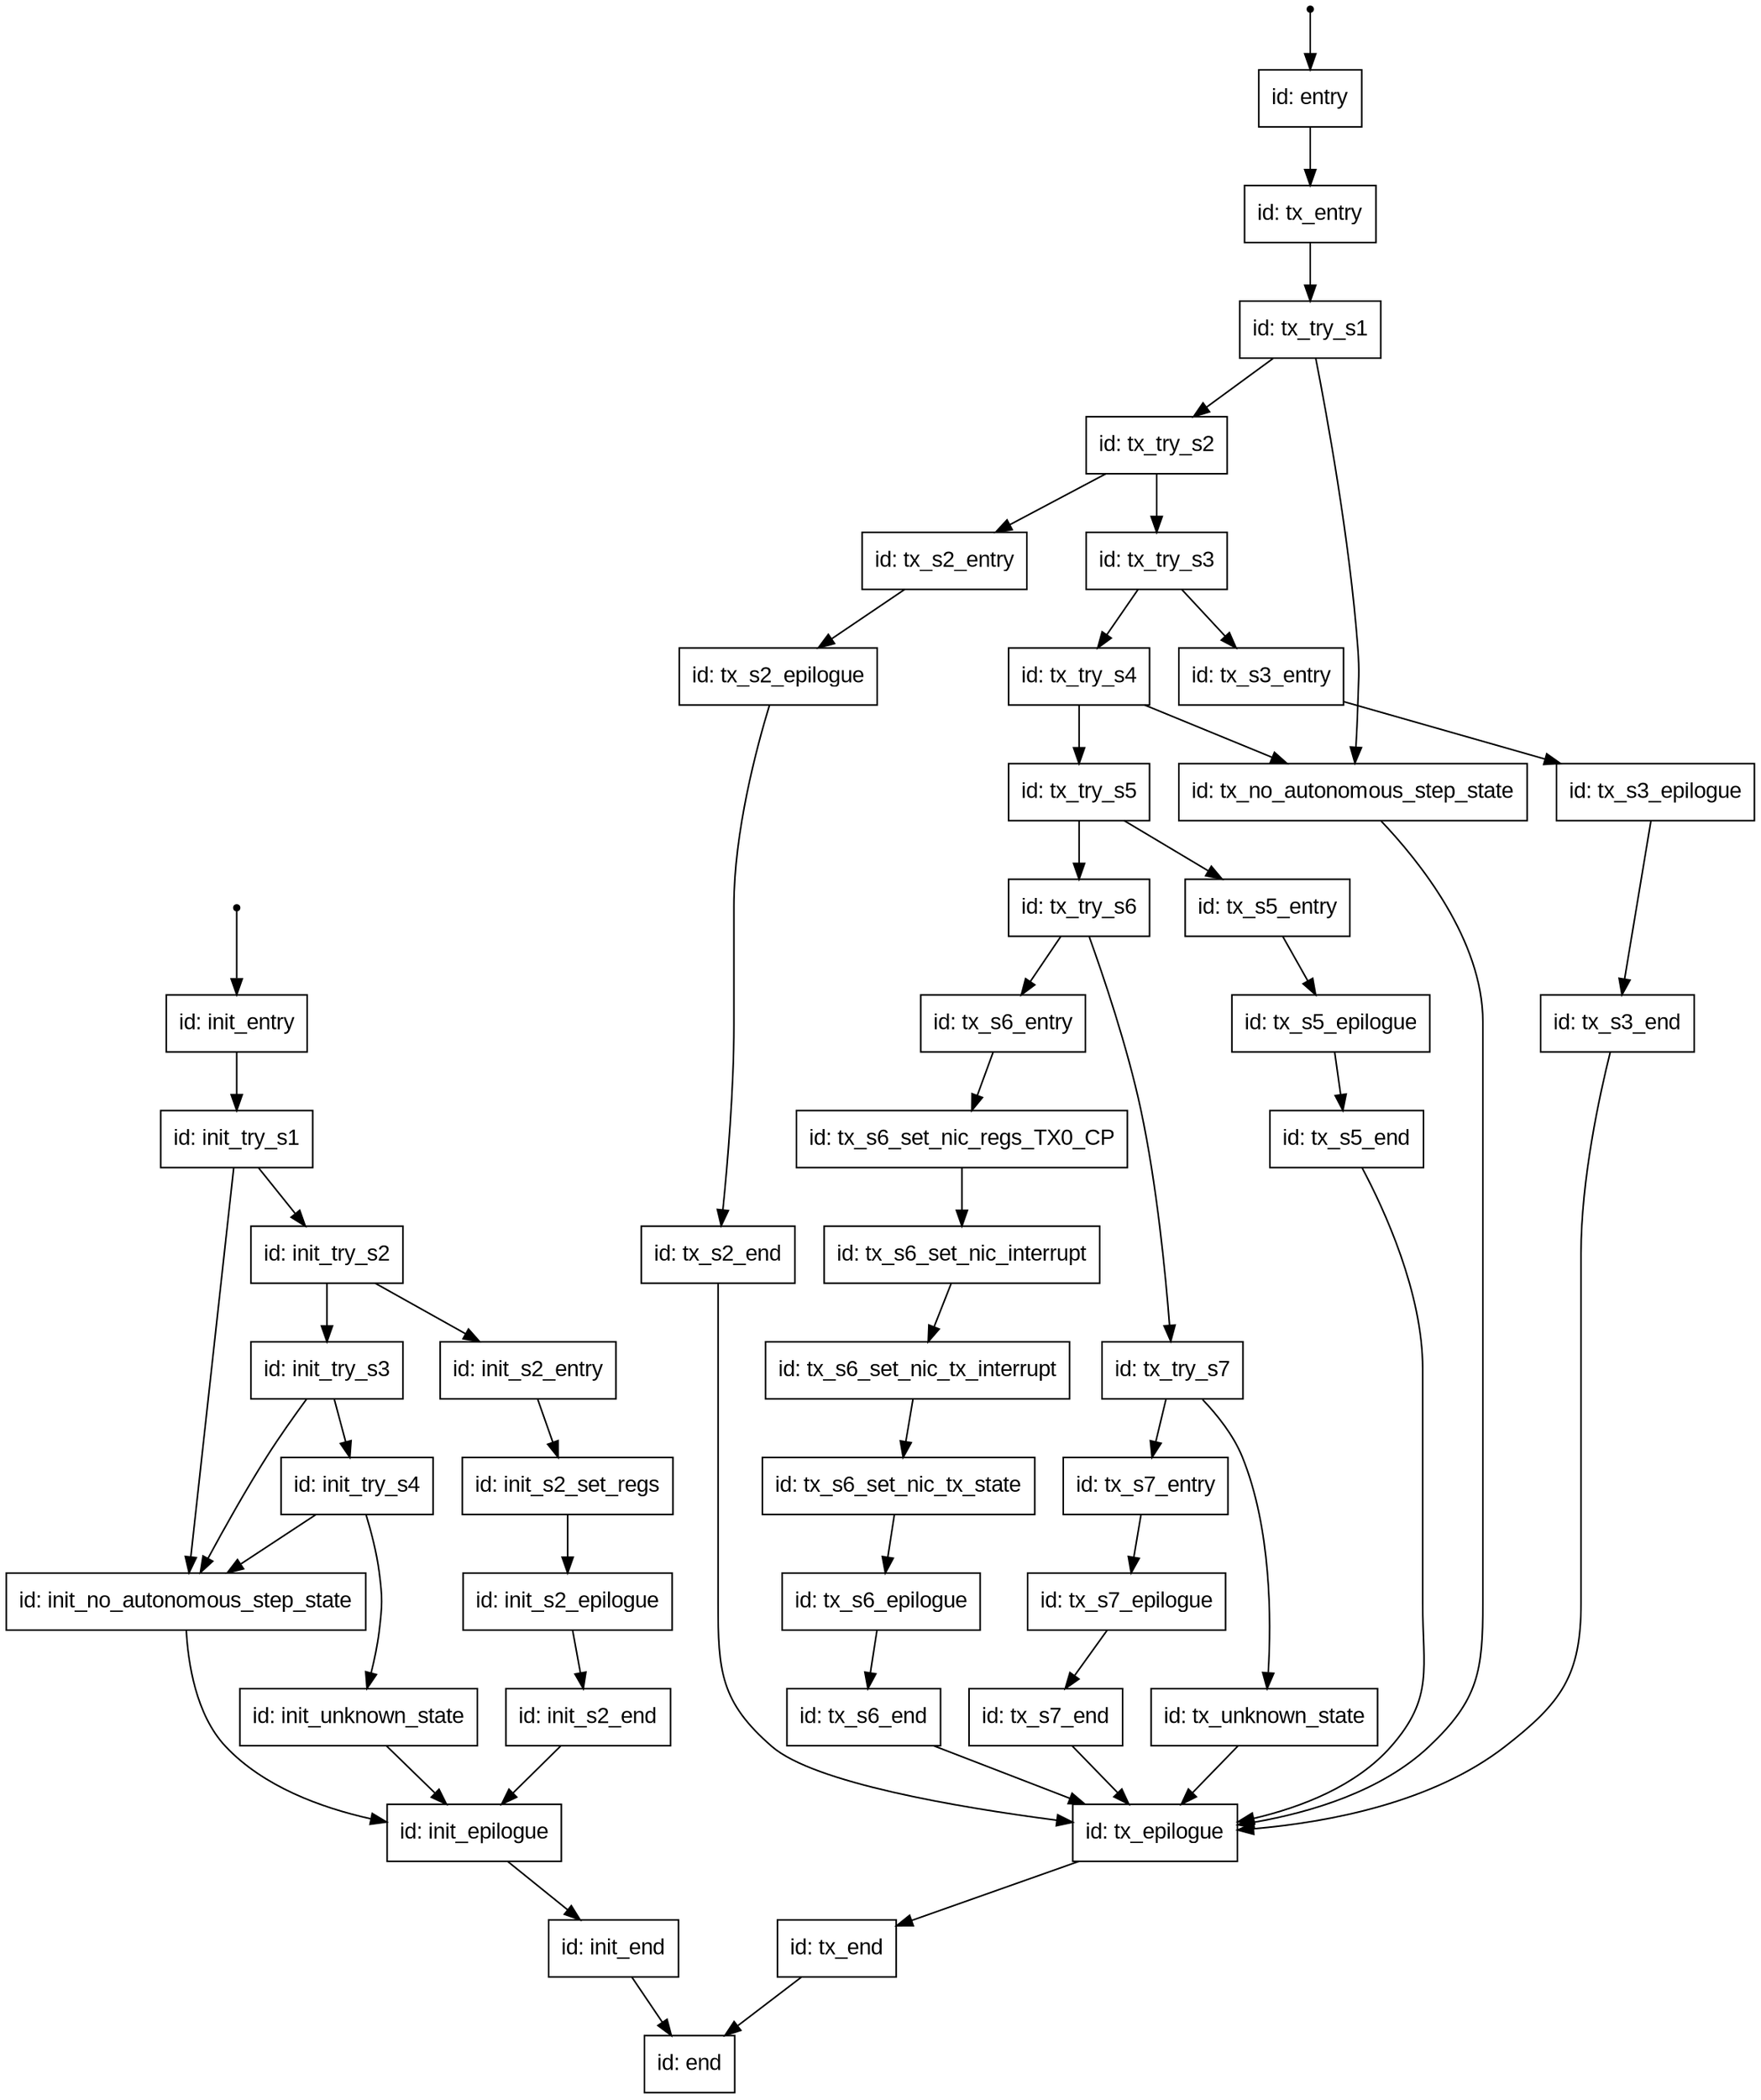 digraph L {

  node [shape=record fontname=Arial];

  n_0  [label="id: entry\l"]


  n_1  [label="id: init_entry\l"]


  n_2  [label="id: init_try_s1\l"]


  n_3  [label="id: init_try_s2\l"]


  n_4  [label="id: init_try_s3\l"]


  n_5  [label="id: init_try_s4\l"]


  n_6  [label="id: init_s2_entry\l"]


  n_7  [label="id: init_s2_set_regs\l"]


  n_8  [label="id: init_s2_epilogue\l"]


  n_9  [label="id: init_s2_end\l"]


  n_10  [label="id: init_no_autonomous_step_state\l"]


  n_11  [label="id: init_unknown_state\l"]


  n_12  [label="id: init_epilogue\l"]


  n_13  [label="id: init_end\l"]


  n_14  [label="id: tx_entry\l"]


  n_15  [label="id: tx_try_s1\l"]


  n_16  [label="id: tx_try_s2\l"]


  n_17  [label="id: tx_try_s3\l"]


  n_18  [label="id: tx_try_s4\l"]


  n_19  [label="id: tx_try_s5\l"]


  n_20  [label="id: tx_try_s6\l"]


  n_21  [label="id: tx_try_s7\l"]


  n_22  [label="id: tx_s2_entry\l"]


  n_23  [label="id: tx_s2_epilogue\l"]


  n_24  [label="id: tx_s2_end\l"]


  n_25  [label="id: tx_s3_entry\l"]


  n_26  [label="id: tx_s3_epilogue\l"]


  n_27  [label="id: tx_s3_end\l"]


  n_28  [label="id: tx_s5_entry\l"]


  n_29  [label="id: tx_s5_epilogue\l"]


  n_30  [label="id: tx_s5_end\l"]


  n_31  [label="id: tx_s6_entry\l"]


  n_32  [label="id: tx_s6_set_nic_regs_TX0_CP\l"]


  n_33  [label="id: tx_s6_set_nic_interrupt\l"]


  n_34  [label="id: tx_s6_set_nic_tx_interrupt\l"]


  n_35  [label="id: tx_s6_set_nic_tx_state\l"]


  n_36  [label="id: tx_s6_epilogue\l"]


  n_37  [label="id: tx_s6_end\l"]


  n_38  [label="id: tx_s7_entry\l"]


  n_39  [label="id: tx_s7_epilogue\l"]


  n_40  [label="id: tx_s7_end\l"]


  n_41  [label="id: tx_no_autonomous_step_state\l"]


  n_42  [label="id: tx_unknown_state\l"]


  n_43  [label="id: tx_epilogue\l"]


  n_44  [label="id: tx_end\l"]


  n_45  [label="id: end\l"]


  n_46  [shape = point, label=""]


  n_47  [shape = point, label=""]



n_44 -> n_45
n_43 -> n_44
n_42 -> n_43
n_41 -> n_43
n_40 -> n_43
n_39 -> n_40
n_38 -> n_39
n_37 -> n_43
n_36 -> n_37
n_35 -> n_36
n_34 -> n_35
n_33 -> n_34
n_32 -> n_33
n_31 -> n_32
n_30 -> n_43
n_29 -> n_30
n_28 -> n_29
n_27 -> n_43
n_26 -> n_27
n_25 -> n_26
n_24 -> n_43
n_23 -> n_24
n_22 -> n_23
n_21 -> n_38
n_21 -> n_42
n_20 -> n_31
n_20 -> n_21
n_19 -> n_28
n_19 -> n_20
n_18 -> n_41
n_18 -> n_19
n_17 -> n_25
n_17 -> n_18
n_16 -> n_22
n_16 -> n_17
n_15 -> n_41
n_15 -> n_16
n_14 -> n_15
n_13 -> n_45
n_12 -> n_13
n_11 -> n_12
n_10 -> n_12
n_9 -> n_12
n_8 -> n_9
n_7 -> n_8
n_6 -> n_7
n_5 -> n_10
n_5 -> n_11
n_4 -> n_10
n_4 -> n_5
n_3 -> n_6
n_3 -> n_4
n_2 -> n_10
n_2 -> n_3
n_1 -> n_2
n_47 -> n_1
n_0 -> n_14
n_46 -> n_0

}
